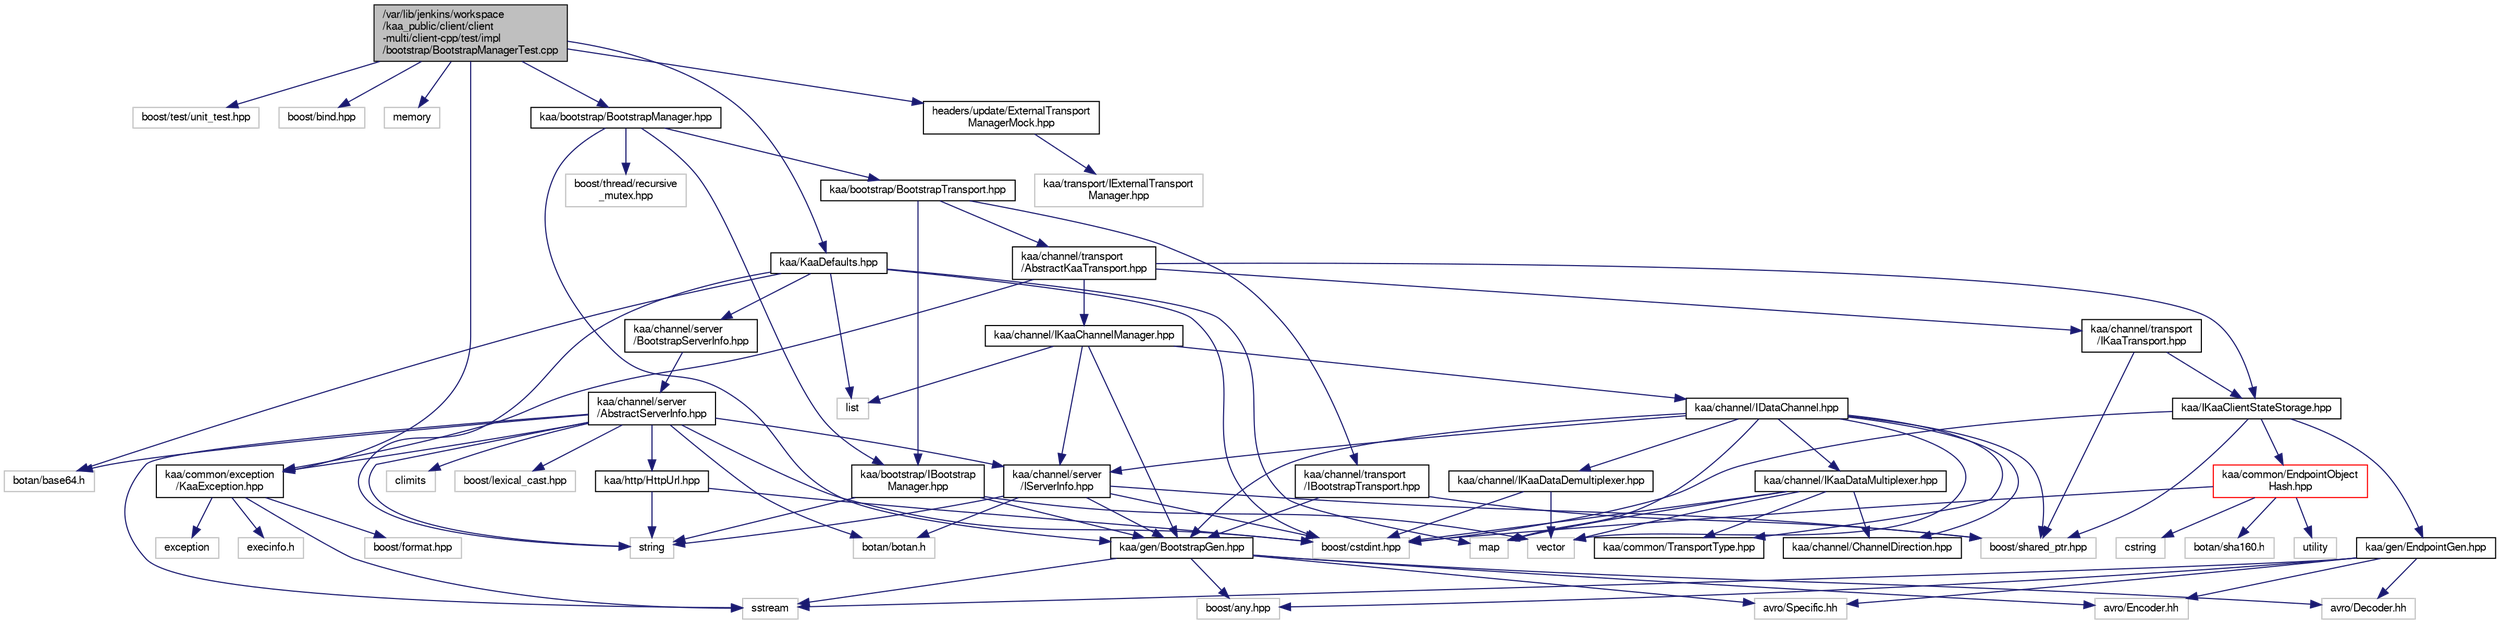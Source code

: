 digraph "/var/lib/jenkins/workspace/kaa_public/client/client-multi/client-cpp/test/impl/bootstrap/BootstrapManagerTest.cpp"
{
  bgcolor="transparent";
  edge [fontname="FreeSans",fontsize="10",labelfontname="FreeSans",labelfontsize="10"];
  node [fontname="FreeSans",fontsize="10",shape=record];
  Node1 [label="/var/lib/jenkins/workspace\l/kaa_public/client/client\l-multi/client-cpp/test/impl\l/bootstrap/BootstrapManagerTest.cpp",height=0.2,width=0.4,color="black", fillcolor="grey75", style="filled" fontcolor="black"];
  Node1 -> Node2 [color="midnightblue",fontsize="10",style="solid",fontname="FreeSans"];
  Node2 [label="boost/test/unit_test.hpp",height=0.2,width=0.4,color="grey75"];
  Node1 -> Node3 [color="midnightblue",fontsize="10",style="solid",fontname="FreeSans"];
  Node3 [label="boost/bind.hpp",height=0.2,width=0.4,color="grey75"];
  Node1 -> Node4 [color="midnightblue",fontsize="10",style="solid",fontname="FreeSans"];
  Node4 [label="memory",height=0.2,width=0.4,color="grey75"];
  Node1 -> Node5 [color="midnightblue",fontsize="10",style="solid",fontname="FreeSans"];
  Node5 [label="kaa/KaaDefaults.hpp",height=0.2,width=0.4,color="black",URL="$KaaDefaults_8hpp.html"];
  Node5 -> Node6 [color="midnightblue",fontsize="10",style="solid",fontname="FreeSans"];
  Node6 [label="map",height=0.2,width=0.4,color="grey75"];
  Node5 -> Node7 [color="midnightblue",fontsize="10",style="solid",fontname="FreeSans"];
  Node7 [label="list",height=0.2,width=0.4,color="grey75"];
  Node5 -> Node8 [color="midnightblue",fontsize="10",style="solid",fontname="FreeSans"];
  Node8 [label="string",height=0.2,width=0.4,color="grey75"];
  Node5 -> Node9 [color="midnightblue",fontsize="10",style="solid",fontname="FreeSans"];
  Node9 [label="botan/base64.h",height=0.2,width=0.4,color="grey75"];
  Node5 -> Node10 [color="midnightblue",fontsize="10",style="solid",fontname="FreeSans"];
  Node10 [label="boost/cstdint.hpp",height=0.2,width=0.4,color="grey75"];
  Node5 -> Node11 [color="midnightblue",fontsize="10",style="solid",fontname="FreeSans"];
  Node11 [label="kaa/channel/server\l/BootstrapServerInfo.hpp",height=0.2,width=0.4,color="black",URL="$BootstrapServerInfo_8hpp.html"];
  Node11 -> Node12 [color="midnightblue",fontsize="10",style="solid",fontname="FreeSans"];
  Node12 [label="kaa/channel/server\l/AbstractServerInfo.hpp",height=0.2,width=0.4,color="black",URL="$AbstractServerInfo_8hpp.html"];
  Node12 -> Node8 [color="midnightblue",fontsize="10",style="solid",fontname="FreeSans"];
  Node12 -> Node13 [color="midnightblue",fontsize="10",style="solid",fontname="FreeSans"];
  Node13 [label="sstream",height=0.2,width=0.4,color="grey75"];
  Node12 -> Node14 [color="midnightblue",fontsize="10",style="solid",fontname="FreeSans"];
  Node14 [label="climits",height=0.2,width=0.4,color="grey75"];
  Node12 -> Node10 [color="midnightblue",fontsize="10",style="solid",fontname="FreeSans"];
  Node12 -> Node15 [color="midnightblue",fontsize="10",style="solid",fontname="FreeSans"];
  Node15 [label="boost/lexical_cast.hpp",height=0.2,width=0.4,color="grey75"];
  Node12 -> Node16 [color="midnightblue",fontsize="10",style="solid",fontname="FreeSans"];
  Node16 [label="botan/botan.h",height=0.2,width=0.4,color="grey75"];
  Node12 -> Node9 [color="midnightblue",fontsize="10",style="solid",fontname="FreeSans"];
  Node12 -> Node17 [color="midnightblue",fontsize="10",style="solid",fontname="FreeSans"];
  Node17 [label="kaa/channel/server\l/IServerInfo.hpp",height=0.2,width=0.4,color="black",URL="$IServerInfo_8hpp.html"];
  Node17 -> Node8 [color="midnightblue",fontsize="10",style="solid",fontname="FreeSans"];
  Node17 -> Node16 [color="midnightblue",fontsize="10",style="solid",fontname="FreeSans"];
  Node17 -> Node10 [color="midnightblue",fontsize="10",style="solid",fontname="FreeSans"];
  Node17 -> Node18 [color="midnightblue",fontsize="10",style="solid",fontname="FreeSans"];
  Node18 [label="boost/shared_ptr.hpp",height=0.2,width=0.4,color="grey75"];
  Node17 -> Node19 [color="midnightblue",fontsize="10",style="solid",fontname="FreeSans"];
  Node19 [label="kaa/gen/BootstrapGen.hpp",height=0.2,width=0.4,color="black",URL="$BootstrapGen_8hpp.html"];
  Node19 -> Node13 [color="midnightblue",fontsize="10",style="solid",fontname="FreeSans"];
  Node19 -> Node20 [color="midnightblue",fontsize="10",style="solid",fontname="FreeSans"];
  Node20 [label="boost/any.hpp",height=0.2,width=0.4,color="grey75"];
  Node19 -> Node21 [color="midnightblue",fontsize="10",style="solid",fontname="FreeSans"];
  Node21 [label="avro/Specific.hh",height=0.2,width=0.4,color="grey75"];
  Node19 -> Node22 [color="midnightblue",fontsize="10",style="solid",fontname="FreeSans"];
  Node22 [label="avro/Encoder.hh",height=0.2,width=0.4,color="grey75"];
  Node19 -> Node23 [color="midnightblue",fontsize="10",style="solid",fontname="FreeSans"];
  Node23 [label="avro/Decoder.hh",height=0.2,width=0.4,color="grey75"];
  Node12 -> Node24 [color="midnightblue",fontsize="10",style="solid",fontname="FreeSans"];
  Node24 [label="kaa/common/exception\l/KaaException.hpp",height=0.2,width=0.4,color="black",URL="$KaaException_8hpp.html"];
  Node24 -> Node25 [color="midnightblue",fontsize="10",style="solid",fontname="FreeSans"];
  Node25 [label="boost/format.hpp",height=0.2,width=0.4,color="grey75"];
  Node24 -> Node26 [color="midnightblue",fontsize="10",style="solid",fontname="FreeSans"];
  Node26 [label="exception",height=0.2,width=0.4,color="grey75"];
  Node24 -> Node13 [color="midnightblue",fontsize="10",style="solid",fontname="FreeSans"];
  Node24 -> Node27 [color="midnightblue",fontsize="10",style="solid",fontname="FreeSans"];
  Node27 [label="execinfo.h",height=0.2,width=0.4,color="grey75"];
  Node12 -> Node28 [color="midnightblue",fontsize="10",style="solid",fontname="FreeSans"];
  Node28 [label="kaa/http/HttpUrl.hpp",height=0.2,width=0.4,color="black",URL="$HttpUrl_8hpp.html"];
  Node28 -> Node8 [color="midnightblue",fontsize="10",style="solid",fontname="FreeSans"];
  Node28 -> Node10 [color="midnightblue",fontsize="10",style="solid",fontname="FreeSans"];
  Node1 -> Node24 [color="midnightblue",fontsize="10",style="solid",fontname="FreeSans"];
  Node1 -> Node29 [color="midnightblue",fontsize="10",style="solid",fontname="FreeSans"];
  Node29 [label="kaa/bootstrap/BootstrapManager.hpp",height=0.2,width=0.4,color="black",URL="$BootstrapManager_8hpp.html"];
  Node29 -> Node30 [color="midnightblue",fontsize="10",style="solid",fontname="FreeSans"];
  Node30 [label="kaa/bootstrap/IBootstrap\lManager.hpp",height=0.2,width=0.4,color="black",URL="$IBootstrapManager_8hpp.html"];
  Node30 -> Node31 [color="midnightblue",fontsize="10",style="solid",fontname="FreeSans"];
  Node31 [label="vector",height=0.2,width=0.4,color="grey75"];
  Node30 -> Node8 [color="midnightblue",fontsize="10",style="solid",fontname="FreeSans"];
  Node30 -> Node19 [color="midnightblue",fontsize="10",style="solid",fontname="FreeSans"];
  Node29 -> Node32 [color="midnightblue",fontsize="10",style="solid",fontname="FreeSans"];
  Node32 [label="kaa/bootstrap/BootstrapTransport.hpp",height=0.2,width=0.4,color="black",URL="$BootstrapTransport_8hpp.html"];
  Node32 -> Node33 [color="midnightblue",fontsize="10",style="solid",fontname="FreeSans"];
  Node33 [label="kaa/channel/transport\l/AbstractKaaTransport.hpp",height=0.2,width=0.4,color="black",URL="$AbstractKaaTransport_8hpp.html"];
  Node33 -> Node34 [color="midnightblue",fontsize="10",style="solid",fontname="FreeSans"];
  Node34 [label="kaa/channel/transport\l/IKaaTransport.hpp",height=0.2,width=0.4,color="black",URL="$IKaaTransport_8hpp.html"];
  Node34 -> Node35 [color="midnightblue",fontsize="10",style="solid",fontname="FreeSans"];
  Node35 [label="kaa/IKaaClientStateStorage.hpp",height=0.2,width=0.4,color="black",URL="$IKaaClientStateStorage_8hpp.html"];
  Node35 -> Node10 [color="midnightblue",fontsize="10",style="solid",fontname="FreeSans"];
  Node35 -> Node18 [color="midnightblue",fontsize="10",style="solid",fontname="FreeSans"];
  Node35 -> Node36 [color="midnightblue",fontsize="10",style="solid",fontname="FreeSans"];
  Node36 [label="kaa/gen/EndpointGen.hpp",height=0.2,width=0.4,color="black",URL="$kaa_2gen_2EndpointGen_8hpp.html"];
  Node36 -> Node13 [color="midnightblue",fontsize="10",style="solid",fontname="FreeSans"];
  Node36 -> Node20 [color="midnightblue",fontsize="10",style="solid",fontname="FreeSans"];
  Node36 -> Node21 [color="midnightblue",fontsize="10",style="solid",fontname="FreeSans"];
  Node36 -> Node22 [color="midnightblue",fontsize="10",style="solid",fontname="FreeSans"];
  Node36 -> Node23 [color="midnightblue",fontsize="10",style="solid",fontname="FreeSans"];
  Node35 -> Node37 [color="midnightblue",fontsize="10",style="solid",fontname="FreeSans"];
  Node37 [label="kaa/common/EndpointObject\lHash.hpp",height=0.2,width=0.4,color="red",URL="$EndpointObjectHash_8hpp.html"];
  Node37 -> Node38 [color="midnightblue",fontsize="10",style="solid",fontname="FreeSans"];
  Node38 [label="utility",height=0.2,width=0.4,color="grey75"];
  Node37 -> Node39 [color="midnightblue",fontsize="10",style="solid",fontname="FreeSans"];
  Node39 [label="cstring",height=0.2,width=0.4,color="grey75"];
  Node37 -> Node40 [color="midnightblue",fontsize="10",style="solid",fontname="FreeSans"];
  Node40 [label="botan/sha160.h",height=0.2,width=0.4,color="grey75"];
  Node37 -> Node10 [color="midnightblue",fontsize="10",style="solid",fontname="FreeSans"];
  Node34 -> Node18 [color="midnightblue",fontsize="10",style="solid",fontname="FreeSans"];
  Node33 -> Node41 [color="midnightblue",fontsize="10",style="solid",fontname="FreeSans"];
  Node41 [label="kaa/channel/IKaaChannelManager.hpp",height=0.2,width=0.4,color="black",URL="$IKaaChannelManager_8hpp.html"];
  Node41 -> Node7 [color="midnightblue",fontsize="10",style="solid",fontname="FreeSans"];
  Node41 -> Node19 [color="midnightblue",fontsize="10",style="solid",fontname="FreeSans"];
  Node41 -> Node42 [color="midnightblue",fontsize="10",style="solid",fontname="FreeSans"];
  Node42 [label="kaa/channel/IDataChannel.hpp",height=0.2,width=0.4,color="black",URL="$IDataChannel_8hpp.html"];
  Node42 -> Node18 [color="midnightblue",fontsize="10",style="solid",fontname="FreeSans"];
  Node42 -> Node31 [color="midnightblue",fontsize="10",style="solid",fontname="FreeSans"];
  Node42 -> Node6 [color="midnightblue",fontsize="10",style="solid",fontname="FreeSans"];
  Node42 -> Node43 [color="midnightblue",fontsize="10",style="solid",fontname="FreeSans"];
  Node43 [label="kaa/common/TransportType.hpp",height=0.2,width=0.4,color="black",URL="$TransportType_8hpp.html"];
  Node42 -> Node44 [color="midnightblue",fontsize="10",style="solid",fontname="FreeSans"];
  Node44 [label="kaa/channel/ChannelDirection.hpp",height=0.2,width=0.4,color="black",URL="$ChannelDirection_8hpp.html"];
  Node42 -> Node45 [color="midnightblue",fontsize="10",style="solid",fontname="FreeSans"];
  Node45 [label="kaa/channel/IKaaDataMultiplexer.hpp",height=0.2,width=0.4,color="black",URL="$IKaaDataMultiplexer_8hpp.html"];
  Node45 -> Node10 [color="midnightblue",fontsize="10",style="solid",fontname="FreeSans"];
  Node45 -> Node6 [color="midnightblue",fontsize="10",style="solid",fontname="FreeSans"];
  Node45 -> Node31 [color="midnightblue",fontsize="10",style="solid",fontname="FreeSans"];
  Node45 -> Node43 [color="midnightblue",fontsize="10",style="solid",fontname="FreeSans"];
  Node45 -> Node44 [color="midnightblue",fontsize="10",style="solid",fontname="FreeSans"];
  Node42 -> Node46 [color="midnightblue",fontsize="10",style="solid",fontname="FreeSans"];
  Node46 [label="kaa/channel/IKaaDataDemultiplexer.hpp",height=0.2,width=0.4,color="black",URL="$IKaaDataDemultiplexer_8hpp.html"];
  Node46 -> Node10 [color="midnightblue",fontsize="10",style="solid",fontname="FreeSans"];
  Node46 -> Node31 [color="midnightblue",fontsize="10",style="solid",fontname="FreeSans"];
  Node42 -> Node19 [color="midnightblue",fontsize="10",style="solid",fontname="FreeSans"];
  Node42 -> Node17 [color="midnightblue",fontsize="10",style="solid",fontname="FreeSans"];
  Node41 -> Node17 [color="midnightblue",fontsize="10",style="solid",fontname="FreeSans"];
  Node33 -> Node24 [color="midnightblue",fontsize="10",style="solid",fontname="FreeSans"];
  Node33 -> Node35 [color="midnightblue",fontsize="10",style="solid",fontname="FreeSans"];
  Node32 -> Node47 [color="midnightblue",fontsize="10",style="solid",fontname="FreeSans"];
  Node47 [label="kaa/channel/transport\l/IBootstrapTransport.hpp",height=0.2,width=0.4,color="black",URL="$IBootstrapTransport_8hpp.html"];
  Node47 -> Node19 [color="midnightblue",fontsize="10",style="solid",fontname="FreeSans"];
  Node47 -> Node18 [color="midnightblue",fontsize="10",style="solid",fontname="FreeSans"];
  Node32 -> Node30 [color="midnightblue",fontsize="10",style="solid",fontname="FreeSans"];
  Node29 -> Node19 [color="midnightblue",fontsize="10",style="solid",fontname="FreeSans"];
  Node29 -> Node48 [color="midnightblue",fontsize="10",style="solid",fontname="FreeSans"];
  Node48 [label="boost/thread/recursive\l_mutex.hpp",height=0.2,width=0.4,color="grey75"];
  Node1 -> Node49 [color="midnightblue",fontsize="10",style="solid",fontname="FreeSans"];
  Node49 [label="headers/update/ExternalTransport\lManagerMock.hpp",height=0.2,width=0.4,color="black",URL="$ExternalTransportManagerMock_8hpp.html"];
  Node49 -> Node50 [color="midnightblue",fontsize="10",style="solid",fontname="FreeSans"];
  Node50 [label="kaa/transport/IExternalTransport\lManager.hpp",height=0.2,width=0.4,color="grey75"];
}
